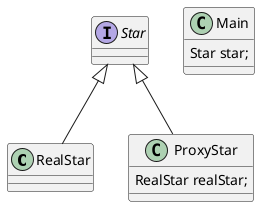 @startuml

class RealStar
interface Star
class Main

Star <|-- ProxyStar
Star <|-- RealStar

class ProxyStar {
    RealStar realStar;
}

class Main {
    Star star;
}

@enduml